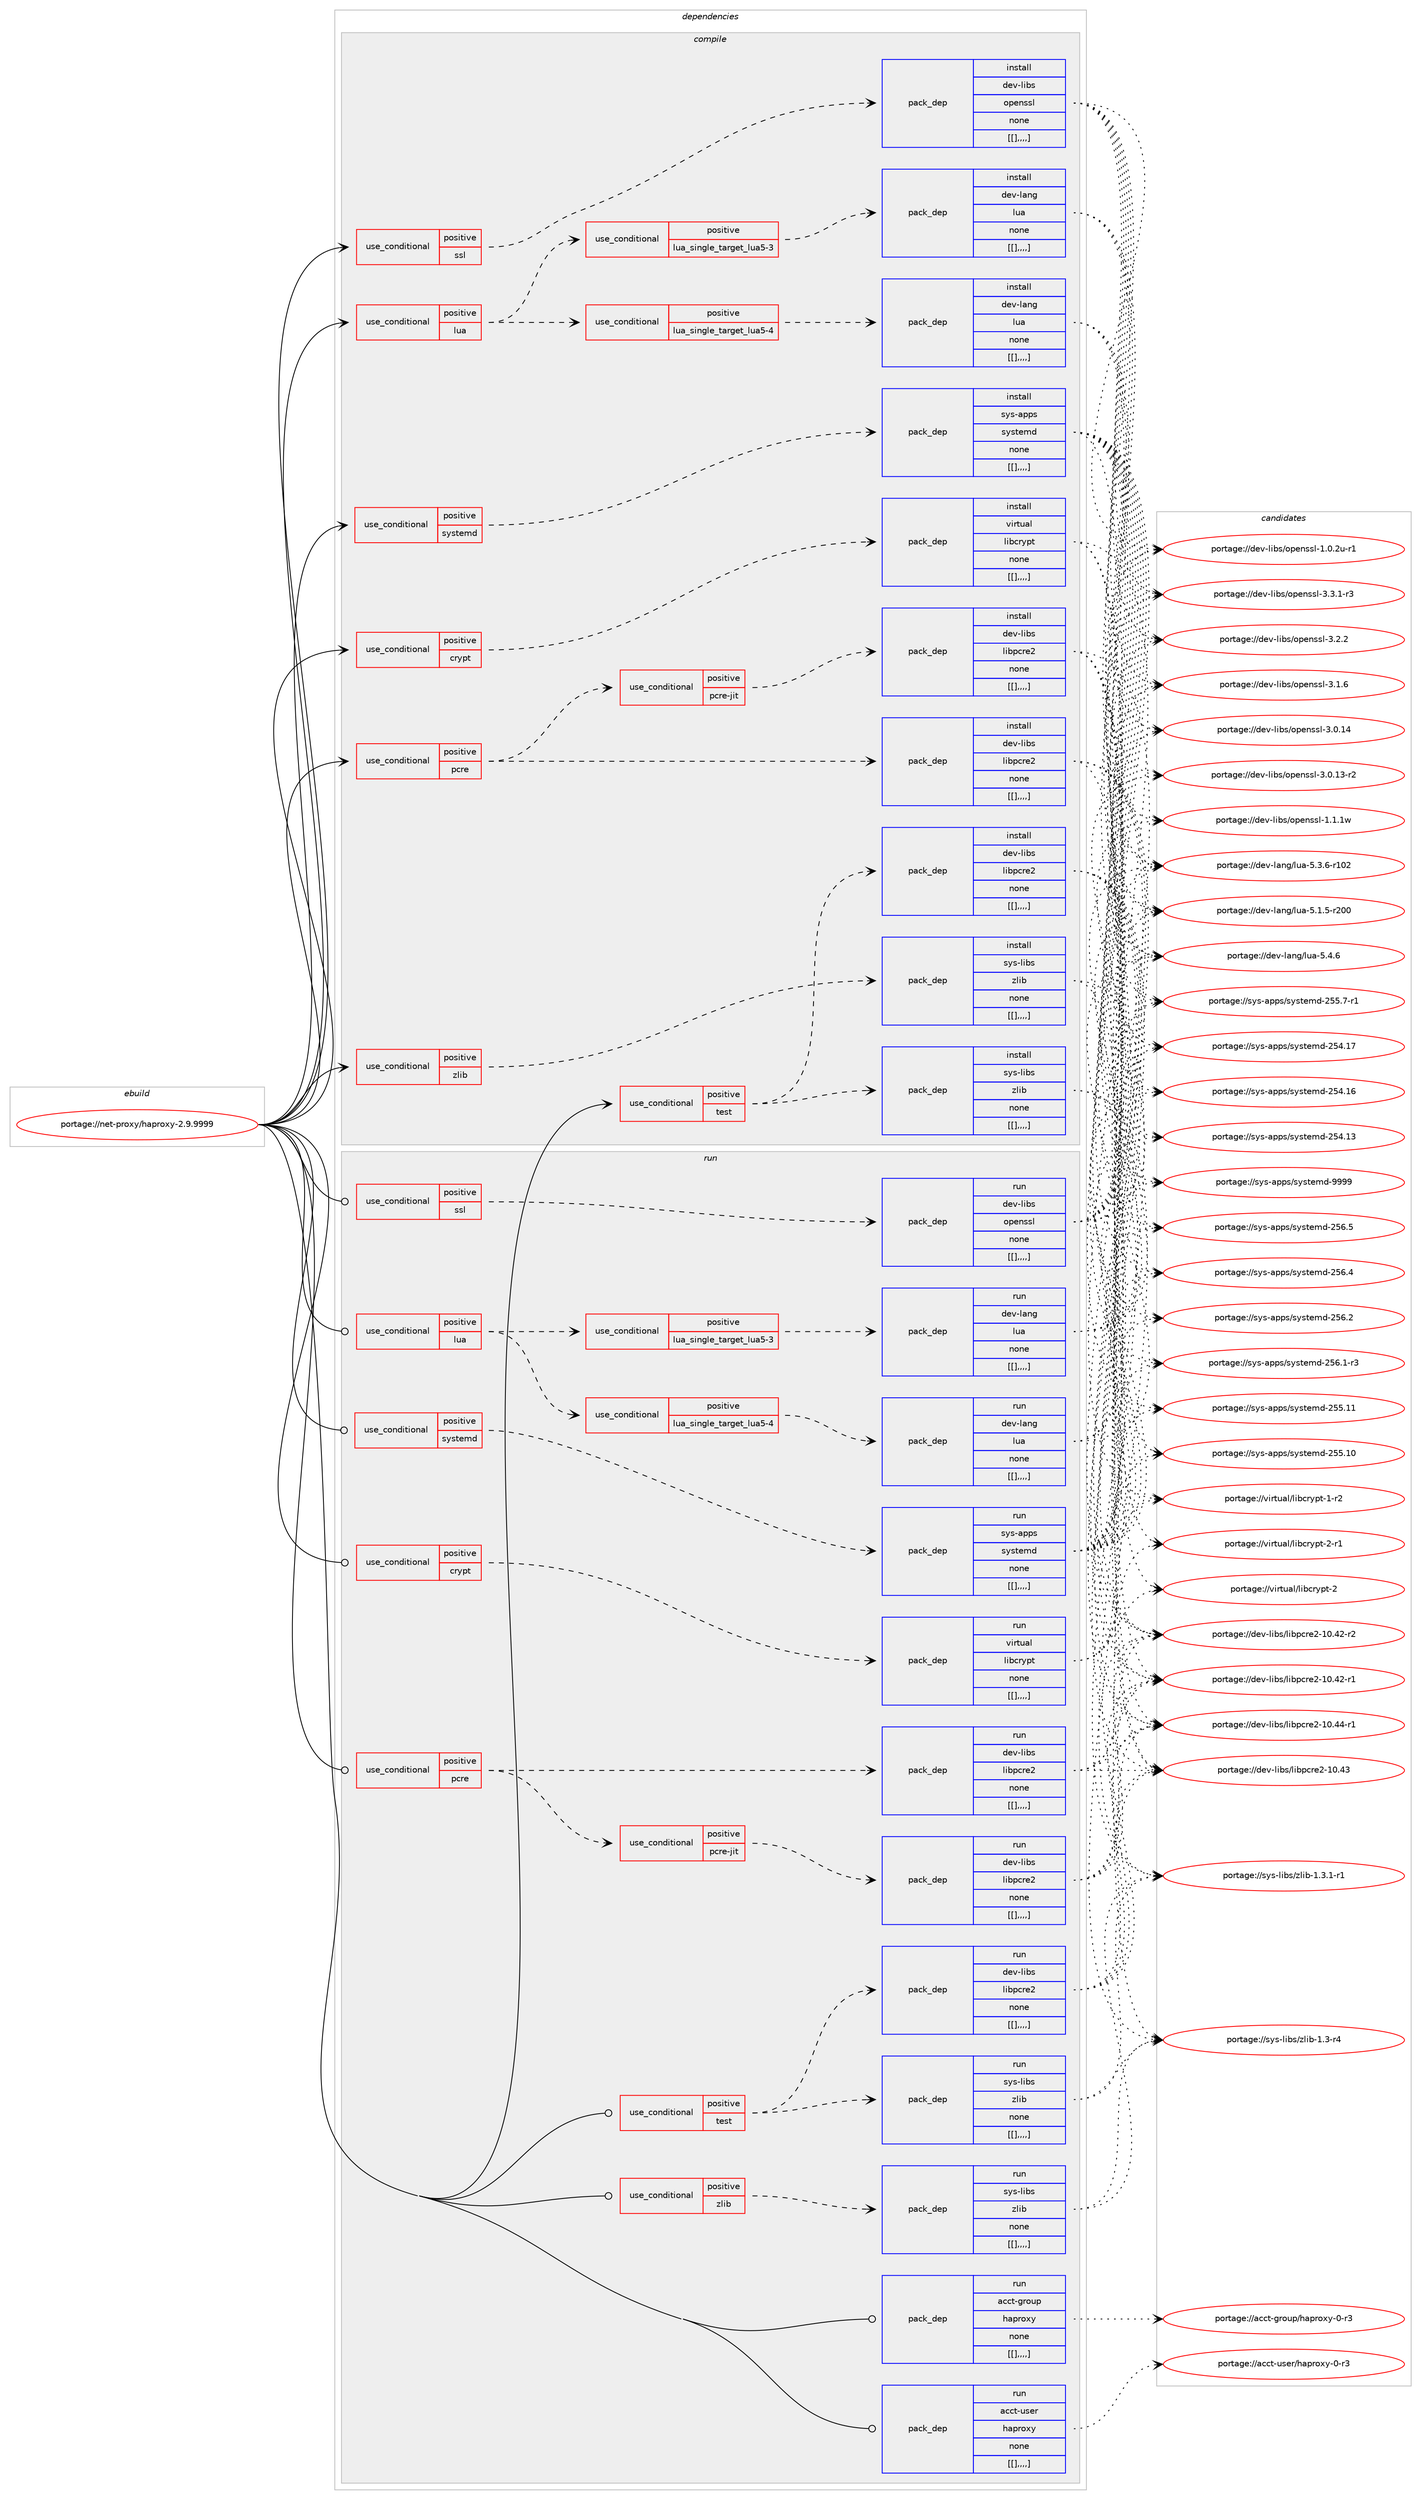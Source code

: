 digraph prolog {

# *************
# Graph options
# *************

newrank=true;
concentrate=true;
compound=true;
graph [rankdir=LR,fontname=Helvetica,fontsize=10,ranksep=1.5];#, ranksep=2.5, nodesep=0.2];
edge  [arrowhead=vee];
node  [fontname=Helvetica,fontsize=10];

# **********
# The ebuild
# **********

subgraph cluster_leftcol {
color=gray;
label=<<i>ebuild</i>>;
id [label="portage://net-proxy/haproxy-2.9.9999", color=red, width=4, href="../net-proxy/haproxy-2.9.9999.svg"];
}

# ****************
# The dependencies
# ****************

subgraph cluster_midcol {
color=gray;
label=<<i>dependencies</i>>;
subgraph cluster_compile {
fillcolor="#eeeeee";
style=filled;
label=<<i>compile</i>>;
subgraph cond105227 {
dependency400203 [label=<<TABLE BORDER="0" CELLBORDER="1" CELLSPACING="0" CELLPADDING="4"><TR><TD ROWSPAN="3" CELLPADDING="10">use_conditional</TD></TR><TR><TD>positive</TD></TR><TR><TD>crypt</TD></TR></TABLE>>, shape=none, color=red];
subgraph pack292053 {
dependency400204 [label=<<TABLE BORDER="0" CELLBORDER="1" CELLSPACING="0" CELLPADDING="4" WIDTH="220"><TR><TD ROWSPAN="6" CELLPADDING="30">pack_dep</TD></TR><TR><TD WIDTH="110">install</TD></TR><TR><TD>virtual</TD></TR><TR><TD>libcrypt</TD></TR><TR><TD>none</TD></TR><TR><TD>[[],,,,]</TD></TR></TABLE>>, shape=none, color=blue];
}
dependency400203:e -> dependency400204:w [weight=20,style="dashed",arrowhead="vee"];
}
id:e -> dependency400203:w [weight=20,style="solid",arrowhead="vee"];
subgraph cond105228 {
dependency400205 [label=<<TABLE BORDER="0" CELLBORDER="1" CELLSPACING="0" CELLPADDING="4"><TR><TD ROWSPAN="3" CELLPADDING="10">use_conditional</TD></TR><TR><TD>positive</TD></TR><TR><TD>lua</TD></TR></TABLE>>, shape=none, color=red];
subgraph cond105229 {
dependency400206 [label=<<TABLE BORDER="0" CELLBORDER="1" CELLSPACING="0" CELLPADDING="4"><TR><TD ROWSPAN="3" CELLPADDING="10">use_conditional</TD></TR><TR><TD>positive</TD></TR><TR><TD>lua_single_target_lua5-3</TD></TR></TABLE>>, shape=none, color=red];
subgraph pack292054 {
dependency400207 [label=<<TABLE BORDER="0" CELLBORDER="1" CELLSPACING="0" CELLPADDING="4" WIDTH="220"><TR><TD ROWSPAN="6" CELLPADDING="30">pack_dep</TD></TR><TR><TD WIDTH="110">install</TD></TR><TR><TD>dev-lang</TD></TR><TR><TD>lua</TD></TR><TR><TD>none</TD></TR><TR><TD>[[],,,,]</TD></TR></TABLE>>, shape=none, color=blue];
}
dependency400206:e -> dependency400207:w [weight=20,style="dashed",arrowhead="vee"];
}
dependency400205:e -> dependency400206:w [weight=20,style="dashed",arrowhead="vee"];
subgraph cond105230 {
dependency400208 [label=<<TABLE BORDER="0" CELLBORDER="1" CELLSPACING="0" CELLPADDING="4"><TR><TD ROWSPAN="3" CELLPADDING="10">use_conditional</TD></TR><TR><TD>positive</TD></TR><TR><TD>lua_single_target_lua5-4</TD></TR></TABLE>>, shape=none, color=red];
subgraph pack292055 {
dependency400209 [label=<<TABLE BORDER="0" CELLBORDER="1" CELLSPACING="0" CELLPADDING="4" WIDTH="220"><TR><TD ROWSPAN="6" CELLPADDING="30">pack_dep</TD></TR><TR><TD WIDTH="110">install</TD></TR><TR><TD>dev-lang</TD></TR><TR><TD>lua</TD></TR><TR><TD>none</TD></TR><TR><TD>[[],,,,]</TD></TR></TABLE>>, shape=none, color=blue];
}
dependency400208:e -> dependency400209:w [weight=20,style="dashed",arrowhead="vee"];
}
dependency400205:e -> dependency400208:w [weight=20,style="dashed",arrowhead="vee"];
}
id:e -> dependency400205:w [weight=20,style="solid",arrowhead="vee"];
subgraph cond105231 {
dependency400210 [label=<<TABLE BORDER="0" CELLBORDER="1" CELLSPACING="0" CELLPADDING="4"><TR><TD ROWSPAN="3" CELLPADDING="10">use_conditional</TD></TR><TR><TD>positive</TD></TR><TR><TD>pcre</TD></TR></TABLE>>, shape=none, color=red];
subgraph pack292056 {
dependency400211 [label=<<TABLE BORDER="0" CELLBORDER="1" CELLSPACING="0" CELLPADDING="4" WIDTH="220"><TR><TD ROWSPAN="6" CELLPADDING="30">pack_dep</TD></TR><TR><TD WIDTH="110">install</TD></TR><TR><TD>dev-libs</TD></TR><TR><TD>libpcre2</TD></TR><TR><TD>none</TD></TR><TR><TD>[[],,,,]</TD></TR></TABLE>>, shape=none, color=blue];
}
dependency400210:e -> dependency400211:w [weight=20,style="dashed",arrowhead="vee"];
subgraph cond105232 {
dependency400212 [label=<<TABLE BORDER="0" CELLBORDER="1" CELLSPACING="0" CELLPADDING="4"><TR><TD ROWSPAN="3" CELLPADDING="10">use_conditional</TD></TR><TR><TD>positive</TD></TR><TR><TD>pcre-jit</TD></TR></TABLE>>, shape=none, color=red];
subgraph pack292057 {
dependency400213 [label=<<TABLE BORDER="0" CELLBORDER="1" CELLSPACING="0" CELLPADDING="4" WIDTH="220"><TR><TD ROWSPAN="6" CELLPADDING="30">pack_dep</TD></TR><TR><TD WIDTH="110">install</TD></TR><TR><TD>dev-libs</TD></TR><TR><TD>libpcre2</TD></TR><TR><TD>none</TD></TR><TR><TD>[[],,,,]</TD></TR></TABLE>>, shape=none, color=blue];
}
dependency400212:e -> dependency400213:w [weight=20,style="dashed",arrowhead="vee"];
}
dependency400210:e -> dependency400212:w [weight=20,style="dashed",arrowhead="vee"];
}
id:e -> dependency400210:w [weight=20,style="solid",arrowhead="vee"];
subgraph cond105233 {
dependency400214 [label=<<TABLE BORDER="0" CELLBORDER="1" CELLSPACING="0" CELLPADDING="4"><TR><TD ROWSPAN="3" CELLPADDING="10">use_conditional</TD></TR><TR><TD>positive</TD></TR><TR><TD>ssl</TD></TR></TABLE>>, shape=none, color=red];
subgraph pack292058 {
dependency400215 [label=<<TABLE BORDER="0" CELLBORDER="1" CELLSPACING="0" CELLPADDING="4" WIDTH="220"><TR><TD ROWSPAN="6" CELLPADDING="30">pack_dep</TD></TR><TR><TD WIDTH="110">install</TD></TR><TR><TD>dev-libs</TD></TR><TR><TD>openssl</TD></TR><TR><TD>none</TD></TR><TR><TD>[[],,,,]</TD></TR></TABLE>>, shape=none, color=blue];
}
dependency400214:e -> dependency400215:w [weight=20,style="dashed",arrowhead="vee"];
}
id:e -> dependency400214:w [weight=20,style="solid",arrowhead="vee"];
subgraph cond105234 {
dependency400216 [label=<<TABLE BORDER="0" CELLBORDER="1" CELLSPACING="0" CELLPADDING="4"><TR><TD ROWSPAN="3" CELLPADDING="10">use_conditional</TD></TR><TR><TD>positive</TD></TR><TR><TD>systemd</TD></TR></TABLE>>, shape=none, color=red];
subgraph pack292059 {
dependency400217 [label=<<TABLE BORDER="0" CELLBORDER="1" CELLSPACING="0" CELLPADDING="4" WIDTH="220"><TR><TD ROWSPAN="6" CELLPADDING="30">pack_dep</TD></TR><TR><TD WIDTH="110">install</TD></TR><TR><TD>sys-apps</TD></TR><TR><TD>systemd</TD></TR><TR><TD>none</TD></TR><TR><TD>[[],,,,]</TD></TR></TABLE>>, shape=none, color=blue];
}
dependency400216:e -> dependency400217:w [weight=20,style="dashed",arrowhead="vee"];
}
id:e -> dependency400216:w [weight=20,style="solid",arrowhead="vee"];
subgraph cond105235 {
dependency400218 [label=<<TABLE BORDER="0" CELLBORDER="1" CELLSPACING="0" CELLPADDING="4"><TR><TD ROWSPAN="3" CELLPADDING="10">use_conditional</TD></TR><TR><TD>positive</TD></TR><TR><TD>test</TD></TR></TABLE>>, shape=none, color=red];
subgraph pack292060 {
dependency400219 [label=<<TABLE BORDER="0" CELLBORDER="1" CELLSPACING="0" CELLPADDING="4" WIDTH="220"><TR><TD ROWSPAN="6" CELLPADDING="30">pack_dep</TD></TR><TR><TD WIDTH="110">install</TD></TR><TR><TD>dev-libs</TD></TR><TR><TD>libpcre2</TD></TR><TR><TD>none</TD></TR><TR><TD>[[],,,,]</TD></TR></TABLE>>, shape=none, color=blue];
}
dependency400218:e -> dependency400219:w [weight=20,style="dashed",arrowhead="vee"];
subgraph pack292061 {
dependency400220 [label=<<TABLE BORDER="0" CELLBORDER="1" CELLSPACING="0" CELLPADDING="4" WIDTH="220"><TR><TD ROWSPAN="6" CELLPADDING="30">pack_dep</TD></TR><TR><TD WIDTH="110">install</TD></TR><TR><TD>sys-libs</TD></TR><TR><TD>zlib</TD></TR><TR><TD>none</TD></TR><TR><TD>[[],,,,]</TD></TR></TABLE>>, shape=none, color=blue];
}
dependency400218:e -> dependency400220:w [weight=20,style="dashed",arrowhead="vee"];
}
id:e -> dependency400218:w [weight=20,style="solid",arrowhead="vee"];
subgraph cond105236 {
dependency400221 [label=<<TABLE BORDER="0" CELLBORDER="1" CELLSPACING="0" CELLPADDING="4"><TR><TD ROWSPAN="3" CELLPADDING="10">use_conditional</TD></TR><TR><TD>positive</TD></TR><TR><TD>zlib</TD></TR></TABLE>>, shape=none, color=red];
subgraph pack292062 {
dependency400222 [label=<<TABLE BORDER="0" CELLBORDER="1" CELLSPACING="0" CELLPADDING="4" WIDTH="220"><TR><TD ROWSPAN="6" CELLPADDING="30">pack_dep</TD></TR><TR><TD WIDTH="110">install</TD></TR><TR><TD>sys-libs</TD></TR><TR><TD>zlib</TD></TR><TR><TD>none</TD></TR><TR><TD>[[],,,,]</TD></TR></TABLE>>, shape=none, color=blue];
}
dependency400221:e -> dependency400222:w [weight=20,style="dashed",arrowhead="vee"];
}
id:e -> dependency400221:w [weight=20,style="solid",arrowhead="vee"];
}
subgraph cluster_compileandrun {
fillcolor="#eeeeee";
style=filled;
label=<<i>compile and run</i>>;
}
subgraph cluster_run {
fillcolor="#eeeeee";
style=filled;
label=<<i>run</i>>;
subgraph cond105237 {
dependency400223 [label=<<TABLE BORDER="0" CELLBORDER="1" CELLSPACING="0" CELLPADDING="4"><TR><TD ROWSPAN="3" CELLPADDING="10">use_conditional</TD></TR><TR><TD>positive</TD></TR><TR><TD>crypt</TD></TR></TABLE>>, shape=none, color=red];
subgraph pack292063 {
dependency400224 [label=<<TABLE BORDER="0" CELLBORDER="1" CELLSPACING="0" CELLPADDING="4" WIDTH="220"><TR><TD ROWSPAN="6" CELLPADDING="30">pack_dep</TD></TR><TR><TD WIDTH="110">run</TD></TR><TR><TD>virtual</TD></TR><TR><TD>libcrypt</TD></TR><TR><TD>none</TD></TR><TR><TD>[[],,,,]</TD></TR></TABLE>>, shape=none, color=blue];
}
dependency400223:e -> dependency400224:w [weight=20,style="dashed",arrowhead="vee"];
}
id:e -> dependency400223:w [weight=20,style="solid",arrowhead="odot"];
subgraph cond105238 {
dependency400225 [label=<<TABLE BORDER="0" CELLBORDER="1" CELLSPACING="0" CELLPADDING="4"><TR><TD ROWSPAN="3" CELLPADDING="10">use_conditional</TD></TR><TR><TD>positive</TD></TR><TR><TD>lua</TD></TR></TABLE>>, shape=none, color=red];
subgraph cond105239 {
dependency400226 [label=<<TABLE BORDER="0" CELLBORDER="1" CELLSPACING="0" CELLPADDING="4"><TR><TD ROWSPAN="3" CELLPADDING="10">use_conditional</TD></TR><TR><TD>positive</TD></TR><TR><TD>lua_single_target_lua5-3</TD></TR></TABLE>>, shape=none, color=red];
subgraph pack292064 {
dependency400227 [label=<<TABLE BORDER="0" CELLBORDER="1" CELLSPACING="0" CELLPADDING="4" WIDTH="220"><TR><TD ROWSPAN="6" CELLPADDING="30">pack_dep</TD></TR><TR><TD WIDTH="110">run</TD></TR><TR><TD>dev-lang</TD></TR><TR><TD>lua</TD></TR><TR><TD>none</TD></TR><TR><TD>[[],,,,]</TD></TR></TABLE>>, shape=none, color=blue];
}
dependency400226:e -> dependency400227:w [weight=20,style="dashed",arrowhead="vee"];
}
dependency400225:e -> dependency400226:w [weight=20,style="dashed",arrowhead="vee"];
subgraph cond105240 {
dependency400228 [label=<<TABLE BORDER="0" CELLBORDER="1" CELLSPACING="0" CELLPADDING="4"><TR><TD ROWSPAN="3" CELLPADDING="10">use_conditional</TD></TR><TR><TD>positive</TD></TR><TR><TD>lua_single_target_lua5-4</TD></TR></TABLE>>, shape=none, color=red];
subgraph pack292065 {
dependency400229 [label=<<TABLE BORDER="0" CELLBORDER="1" CELLSPACING="0" CELLPADDING="4" WIDTH="220"><TR><TD ROWSPAN="6" CELLPADDING="30">pack_dep</TD></TR><TR><TD WIDTH="110">run</TD></TR><TR><TD>dev-lang</TD></TR><TR><TD>lua</TD></TR><TR><TD>none</TD></TR><TR><TD>[[],,,,]</TD></TR></TABLE>>, shape=none, color=blue];
}
dependency400228:e -> dependency400229:w [weight=20,style="dashed",arrowhead="vee"];
}
dependency400225:e -> dependency400228:w [weight=20,style="dashed",arrowhead="vee"];
}
id:e -> dependency400225:w [weight=20,style="solid",arrowhead="odot"];
subgraph cond105241 {
dependency400230 [label=<<TABLE BORDER="0" CELLBORDER="1" CELLSPACING="0" CELLPADDING="4"><TR><TD ROWSPAN="3" CELLPADDING="10">use_conditional</TD></TR><TR><TD>positive</TD></TR><TR><TD>pcre</TD></TR></TABLE>>, shape=none, color=red];
subgraph pack292066 {
dependency400231 [label=<<TABLE BORDER="0" CELLBORDER="1" CELLSPACING="0" CELLPADDING="4" WIDTH="220"><TR><TD ROWSPAN="6" CELLPADDING="30">pack_dep</TD></TR><TR><TD WIDTH="110">run</TD></TR><TR><TD>dev-libs</TD></TR><TR><TD>libpcre2</TD></TR><TR><TD>none</TD></TR><TR><TD>[[],,,,]</TD></TR></TABLE>>, shape=none, color=blue];
}
dependency400230:e -> dependency400231:w [weight=20,style="dashed",arrowhead="vee"];
subgraph cond105242 {
dependency400232 [label=<<TABLE BORDER="0" CELLBORDER="1" CELLSPACING="0" CELLPADDING="4"><TR><TD ROWSPAN="3" CELLPADDING="10">use_conditional</TD></TR><TR><TD>positive</TD></TR><TR><TD>pcre-jit</TD></TR></TABLE>>, shape=none, color=red];
subgraph pack292067 {
dependency400233 [label=<<TABLE BORDER="0" CELLBORDER="1" CELLSPACING="0" CELLPADDING="4" WIDTH="220"><TR><TD ROWSPAN="6" CELLPADDING="30">pack_dep</TD></TR><TR><TD WIDTH="110">run</TD></TR><TR><TD>dev-libs</TD></TR><TR><TD>libpcre2</TD></TR><TR><TD>none</TD></TR><TR><TD>[[],,,,]</TD></TR></TABLE>>, shape=none, color=blue];
}
dependency400232:e -> dependency400233:w [weight=20,style="dashed",arrowhead="vee"];
}
dependency400230:e -> dependency400232:w [weight=20,style="dashed",arrowhead="vee"];
}
id:e -> dependency400230:w [weight=20,style="solid",arrowhead="odot"];
subgraph cond105243 {
dependency400234 [label=<<TABLE BORDER="0" CELLBORDER="1" CELLSPACING="0" CELLPADDING="4"><TR><TD ROWSPAN="3" CELLPADDING="10">use_conditional</TD></TR><TR><TD>positive</TD></TR><TR><TD>ssl</TD></TR></TABLE>>, shape=none, color=red];
subgraph pack292068 {
dependency400235 [label=<<TABLE BORDER="0" CELLBORDER="1" CELLSPACING="0" CELLPADDING="4" WIDTH="220"><TR><TD ROWSPAN="6" CELLPADDING="30">pack_dep</TD></TR><TR><TD WIDTH="110">run</TD></TR><TR><TD>dev-libs</TD></TR><TR><TD>openssl</TD></TR><TR><TD>none</TD></TR><TR><TD>[[],,,,]</TD></TR></TABLE>>, shape=none, color=blue];
}
dependency400234:e -> dependency400235:w [weight=20,style="dashed",arrowhead="vee"];
}
id:e -> dependency400234:w [weight=20,style="solid",arrowhead="odot"];
subgraph cond105244 {
dependency400236 [label=<<TABLE BORDER="0" CELLBORDER="1" CELLSPACING="0" CELLPADDING="4"><TR><TD ROWSPAN="3" CELLPADDING="10">use_conditional</TD></TR><TR><TD>positive</TD></TR><TR><TD>systemd</TD></TR></TABLE>>, shape=none, color=red];
subgraph pack292069 {
dependency400237 [label=<<TABLE BORDER="0" CELLBORDER="1" CELLSPACING="0" CELLPADDING="4" WIDTH="220"><TR><TD ROWSPAN="6" CELLPADDING="30">pack_dep</TD></TR><TR><TD WIDTH="110">run</TD></TR><TR><TD>sys-apps</TD></TR><TR><TD>systemd</TD></TR><TR><TD>none</TD></TR><TR><TD>[[],,,,]</TD></TR></TABLE>>, shape=none, color=blue];
}
dependency400236:e -> dependency400237:w [weight=20,style="dashed",arrowhead="vee"];
}
id:e -> dependency400236:w [weight=20,style="solid",arrowhead="odot"];
subgraph cond105245 {
dependency400238 [label=<<TABLE BORDER="0" CELLBORDER="1" CELLSPACING="0" CELLPADDING="4"><TR><TD ROWSPAN="3" CELLPADDING="10">use_conditional</TD></TR><TR><TD>positive</TD></TR><TR><TD>test</TD></TR></TABLE>>, shape=none, color=red];
subgraph pack292070 {
dependency400239 [label=<<TABLE BORDER="0" CELLBORDER="1" CELLSPACING="0" CELLPADDING="4" WIDTH="220"><TR><TD ROWSPAN="6" CELLPADDING="30">pack_dep</TD></TR><TR><TD WIDTH="110">run</TD></TR><TR><TD>dev-libs</TD></TR><TR><TD>libpcre2</TD></TR><TR><TD>none</TD></TR><TR><TD>[[],,,,]</TD></TR></TABLE>>, shape=none, color=blue];
}
dependency400238:e -> dependency400239:w [weight=20,style="dashed",arrowhead="vee"];
subgraph pack292071 {
dependency400240 [label=<<TABLE BORDER="0" CELLBORDER="1" CELLSPACING="0" CELLPADDING="4" WIDTH="220"><TR><TD ROWSPAN="6" CELLPADDING="30">pack_dep</TD></TR><TR><TD WIDTH="110">run</TD></TR><TR><TD>sys-libs</TD></TR><TR><TD>zlib</TD></TR><TR><TD>none</TD></TR><TR><TD>[[],,,,]</TD></TR></TABLE>>, shape=none, color=blue];
}
dependency400238:e -> dependency400240:w [weight=20,style="dashed",arrowhead="vee"];
}
id:e -> dependency400238:w [weight=20,style="solid",arrowhead="odot"];
subgraph cond105246 {
dependency400241 [label=<<TABLE BORDER="0" CELLBORDER="1" CELLSPACING="0" CELLPADDING="4"><TR><TD ROWSPAN="3" CELLPADDING="10">use_conditional</TD></TR><TR><TD>positive</TD></TR><TR><TD>zlib</TD></TR></TABLE>>, shape=none, color=red];
subgraph pack292072 {
dependency400242 [label=<<TABLE BORDER="0" CELLBORDER="1" CELLSPACING="0" CELLPADDING="4" WIDTH="220"><TR><TD ROWSPAN="6" CELLPADDING="30">pack_dep</TD></TR><TR><TD WIDTH="110">run</TD></TR><TR><TD>sys-libs</TD></TR><TR><TD>zlib</TD></TR><TR><TD>none</TD></TR><TR><TD>[[],,,,]</TD></TR></TABLE>>, shape=none, color=blue];
}
dependency400241:e -> dependency400242:w [weight=20,style="dashed",arrowhead="vee"];
}
id:e -> dependency400241:w [weight=20,style="solid",arrowhead="odot"];
subgraph pack292073 {
dependency400243 [label=<<TABLE BORDER="0" CELLBORDER="1" CELLSPACING="0" CELLPADDING="4" WIDTH="220"><TR><TD ROWSPAN="6" CELLPADDING="30">pack_dep</TD></TR><TR><TD WIDTH="110">run</TD></TR><TR><TD>acct-group</TD></TR><TR><TD>haproxy</TD></TR><TR><TD>none</TD></TR><TR><TD>[[],,,,]</TD></TR></TABLE>>, shape=none, color=blue];
}
id:e -> dependency400243:w [weight=20,style="solid",arrowhead="odot"];
subgraph pack292074 {
dependency400244 [label=<<TABLE BORDER="0" CELLBORDER="1" CELLSPACING="0" CELLPADDING="4" WIDTH="220"><TR><TD ROWSPAN="6" CELLPADDING="30">pack_dep</TD></TR><TR><TD WIDTH="110">run</TD></TR><TR><TD>acct-user</TD></TR><TR><TD>haproxy</TD></TR><TR><TD>none</TD></TR><TR><TD>[[],,,,]</TD></TR></TABLE>>, shape=none, color=blue];
}
id:e -> dependency400244:w [weight=20,style="solid",arrowhead="odot"];
}
}

# **************
# The candidates
# **************

subgraph cluster_choices {
rank=same;
color=gray;
label=<<i>candidates</i>>;

subgraph choice292053 {
color=black;
nodesep=1;
choice1181051141161179710847108105989911412111211645504511449 [label="portage://virtual/libcrypt-2-r1", color=red, width=4,href="../virtual/libcrypt-2-r1.svg"];
choice118105114116117971084710810598991141211121164550 [label="portage://virtual/libcrypt-2", color=red, width=4,href="../virtual/libcrypt-2.svg"];
choice1181051141161179710847108105989911412111211645494511450 [label="portage://virtual/libcrypt-1-r2", color=red, width=4,href="../virtual/libcrypt-1-r2.svg"];
dependency400204:e -> choice1181051141161179710847108105989911412111211645504511449:w [style=dotted,weight="100"];
dependency400204:e -> choice118105114116117971084710810598991141211121164550:w [style=dotted,weight="100"];
dependency400204:e -> choice1181051141161179710847108105989911412111211645494511450:w [style=dotted,weight="100"];
}
subgraph choice292054 {
color=black;
nodesep=1;
choice10010111845108971101034710811797455346524654 [label="portage://dev-lang/lua-5.4.6", color=red, width=4,href="../dev-lang/lua-5.4.6.svg"];
choice1001011184510897110103471081179745534651465445114494850 [label="portage://dev-lang/lua-5.3.6-r102", color=red, width=4,href="../dev-lang/lua-5.3.6-r102.svg"];
choice1001011184510897110103471081179745534649465345114504848 [label="portage://dev-lang/lua-5.1.5-r200", color=red, width=4,href="../dev-lang/lua-5.1.5-r200.svg"];
dependency400207:e -> choice10010111845108971101034710811797455346524654:w [style=dotted,weight="100"];
dependency400207:e -> choice1001011184510897110103471081179745534651465445114494850:w [style=dotted,weight="100"];
dependency400207:e -> choice1001011184510897110103471081179745534649465345114504848:w [style=dotted,weight="100"];
}
subgraph choice292055 {
color=black;
nodesep=1;
choice10010111845108971101034710811797455346524654 [label="portage://dev-lang/lua-5.4.6", color=red, width=4,href="../dev-lang/lua-5.4.6.svg"];
choice1001011184510897110103471081179745534651465445114494850 [label="portage://dev-lang/lua-5.3.6-r102", color=red, width=4,href="../dev-lang/lua-5.3.6-r102.svg"];
choice1001011184510897110103471081179745534649465345114504848 [label="portage://dev-lang/lua-5.1.5-r200", color=red, width=4,href="../dev-lang/lua-5.1.5-r200.svg"];
dependency400209:e -> choice10010111845108971101034710811797455346524654:w [style=dotted,weight="100"];
dependency400209:e -> choice1001011184510897110103471081179745534651465445114494850:w [style=dotted,weight="100"];
dependency400209:e -> choice1001011184510897110103471081179745534649465345114504848:w [style=dotted,weight="100"];
}
subgraph choice292056 {
color=black;
nodesep=1;
choice1001011184510810598115471081059811299114101504549484652524511449 [label="portage://dev-libs/libpcre2-10.44-r1", color=red, width=4,href="../dev-libs/libpcre2-10.44-r1.svg"];
choice100101118451081059811547108105981129911410150454948465251 [label="portage://dev-libs/libpcre2-10.43", color=red, width=4,href="../dev-libs/libpcre2-10.43.svg"];
choice1001011184510810598115471081059811299114101504549484652504511450 [label="portage://dev-libs/libpcre2-10.42-r2", color=red, width=4,href="../dev-libs/libpcre2-10.42-r2.svg"];
choice1001011184510810598115471081059811299114101504549484652504511449 [label="portage://dev-libs/libpcre2-10.42-r1", color=red, width=4,href="../dev-libs/libpcre2-10.42-r1.svg"];
dependency400211:e -> choice1001011184510810598115471081059811299114101504549484652524511449:w [style=dotted,weight="100"];
dependency400211:e -> choice100101118451081059811547108105981129911410150454948465251:w [style=dotted,weight="100"];
dependency400211:e -> choice1001011184510810598115471081059811299114101504549484652504511450:w [style=dotted,weight="100"];
dependency400211:e -> choice1001011184510810598115471081059811299114101504549484652504511449:w [style=dotted,weight="100"];
}
subgraph choice292057 {
color=black;
nodesep=1;
choice1001011184510810598115471081059811299114101504549484652524511449 [label="portage://dev-libs/libpcre2-10.44-r1", color=red, width=4,href="../dev-libs/libpcre2-10.44-r1.svg"];
choice100101118451081059811547108105981129911410150454948465251 [label="portage://dev-libs/libpcre2-10.43", color=red, width=4,href="../dev-libs/libpcre2-10.43.svg"];
choice1001011184510810598115471081059811299114101504549484652504511450 [label="portage://dev-libs/libpcre2-10.42-r2", color=red, width=4,href="../dev-libs/libpcre2-10.42-r2.svg"];
choice1001011184510810598115471081059811299114101504549484652504511449 [label="portage://dev-libs/libpcre2-10.42-r1", color=red, width=4,href="../dev-libs/libpcre2-10.42-r1.svg"];
dependency400213:e -> choice1001011184510810598115471081059811299114101504549484652524511449:w [style=dotted,weight="100"];
dependency400213:e -> choice100101118451081059811547108105981129911410150454948465251:w [style=dotted,weight="100"];
dependency400213:e -> choice1001011184510810598115471081059811299114101504549484652504511450:w [style=dotted,weight="100"];
dependency400213:e -> choice1001011184510810598115471081059811299114101504549484652504511449:w [style=dotted,weight="100"];
}
subgraph choice292058 {
color=black;
nodesep=1;
choice1001011184510810598115471111121011101151151084551465146494511451 [label="portage://dev-libs/openssl-3.3.1-r3", color=red, width=4,href="../dev-libs/openssl-3.3.1-r3.svg"];
choice100101118451081059811547111112101110115115108455146504650 [label="portage://dev-libs/openssl-3.2.2", color=red, width=4,href="../dev-libs/openssl-3.2.2.svg"];
choice100101118451081059811547111112101110115115108455146494654 [label="portage://dev-libs/openssl-3.1.6", color=red, width=4,href="../dev-libs/openssl-3.1.6.svg"];
choice10010111845108105981154711111210111011511510845514648464952 [label="portage://dev-libs/openssl-3.0.14", color=red, width=4,href="../dev-libs/openssl-3.0.14.svg"];
choice100101118451081059811547111112101110115115108455146484649514511450 [label="portage://dev-libs/openssl-3.0.13-r2", color=red, width=4,href="../dev-libs/openssl-3.0.13-r2.svg"];
choice100101118451081059811547111112101110115115108454946494649119 [label="portage://dev-libs/openssl-1.1.1w", color=red, width=4,href="../dev-libs/openssl-1.1.1w.svg"];
choice1001011184510810598115471111121011101151151084549464846501174511449 [label="portage://dev-libs/openssl-1.0.2u-r1", color=red, width=4,href="../dev-libs/openssl-1.0.2u-r1.svg"];
dependency400215:e -> choice1001011184510810598115471111121011101151151084551465146494511451:w [style=dotted,weight="100"];
dependency400215:e -> choice100101118451081059811547111112101110115115108455146504650:w [style=dotted,weight="100"];
dependency400215:e -> choice100101118451081059811547111112101110115115108455146494654:w [style=dotted,weight="100"];
dependency400215:e -> choice10010111845108105981154711111210111011511510845514648464952:w [style=dotted,weight="100"];
dependency400215:e -> choice100101118451081059811547111112101110115115108455146484649514511450:w [style=dotted,weight="100"];
dependency400215:e -> choice100101118451081059811547111112101110115115108454946494649119:w [style=dotted,weight="100"];
dependency400215:e -> choice1001011184510810598115471111121011101151151084549464846501174511449:w [style=dotted,weight="100"];
}
subgraph choice292059 {
color=black;
nodesep=1;
choice1151211154597112112115471151211151161011091004557575757 [label="portage://sys-apps/systemd-9999", color=red, width=4,href="../sys-apps/systemd-9999.svg"];
choice115121115459711211211547115121115116101109100455053544653 [label="portage://sys-apps/systemd-256.5", color=red, width=4,href="../sys-apps/systemd-256.5.svg"];
choice115121115459711211211547115121115116101109100455053544652 [label="portage://sys-apps/systemd-256.4", color=red, width=4,href="../sys-apps/systemd-256.4.svg"];
choice115121115459711211211547115121115116101109100455053544650 [label="portage://sys-apps/systemd-256.2", color=red, width=4,href="../sys-apps/systemd-256.2.svg"];
choice1151211154597112112115471151211151161011091004550535446494511451 [label="portage://sys-apps/systemd-256.1-r3", color=red, width=4,href="../sys-apps/systemd-256.1-r3.svg"];
choice11512111545971121121154711512111511610110910045505353464949 [label="portage://sys-apps/systemd-255.11", color=red, width=4,href="../sys-apps/systemd-255.11.svg"];
choice11512111545971121121154711512111511610110910045505353464948 [label="portage://sys-apps/systemd-255.10", color=red, width=4,href="../sys-apps/systemd-255.10.svg"];
choice1151211154597112112115471151211151161011091004550535346554511449 [label="portage://sys-apps/systemd-255.7-r1", color=red, width=4,href="../sys-apps/systemd-255.7-r1.svg"];
choice11512111545971121121154711512111511610110910045505352464955 [label="portage://sys-apps/systemd-254.17", color=red, width=4,href="../sys-apps/systemd-254.17.svg"];
choice11512111545971121121154711512111511610110910045505352464954 [label="portage://sys-apps/systemd-254.16", color=red, width=4,href="../sys-apps/systemd-254.16.svg"];
choice11512111545971121121154711512111511610110910045505352464951 [label="portage://sys-apps/systemd-254.13", color=red, width=4,href="../sys-apps/systemd-254.13.svg"];
dependency400217:e -> choice1151211154597112112115471151211151161011091004557575757:w [style=dotted,weight="100"];
dependency400217:e -> choice115121115459711211211547115121115116101109100455053544653:w [style=dotted,weight="100"];
dependency400217:e -> choice115121115459711211211547115121115116101109100455053544652:w [style=dotted,weight="100"];
dependency400217:e -> choice115121115459711211211547115121115116101109100455053544650:w [style=dotted,weight="100"];
dependency400217:e -> choice1151211154597112112115471151211151161011091004550535446494511451:w [style=dotted,weight="100"];
dependency400217:e -> choice11512111545971121121154711512111511610110910045505353464949:w [style=dotted,weight="100"];
dependency400217:e -> choice11512111545971121121154711512111511610110910045505353464948:w [style=dotted,weight="100"];
dependency400217:e -> choice1151211154597112112115471151211151161011091004550535346554511449:w [style=dotted,weight="100"];
dependency400217:e -> choice11512111545971121121154711512111511610110910045505352464955:w [style=dotted,weight="100"];
dependency400217:e -> choice11512111545971121121154711512111511610110910045505352464954:w [style=dotted,weight="100"];
dependency400217:e -> choice11512111545971121121154711512111511610110910045505352464951:w [style=dotted,weight="100"];
}
subgraph choice292060 {
color=black;
nodesep=1;
choice1001011184510810598115471081059811299114101504549484652524511449 [label="portage://dev-libs/libpcre2-10.44-r1", color=red, width=4,href="../dev-libs/libpcre2-10.44-r1.svg"];
choice100101118451081059811547108105981129911410150454948465251 [label="portage://dev-libs/libpcre2-10.43", color=red, width=4,href="../dev-libs/libpcre2-10.43.svg"];
choice1001011184510810598115471081059811299114101504549484652504511450 [label="portage://dev-libs/libpcre2-10.42-r2", color=red, width=4,href="../dev-libs/libpcre2-10.42-r2.svg"];
choice1001011184510810598115471081059811299114101504549484652504511449 [label="portage://dev-libs/libpcre2-10.42-r1", color=red, width=4,href="../dev-libs/libpcre2-10.42-r1.svg"];
dependency400219:e -> choice1001011184510810598115471081059811299114101504549484652524511449:w [style=dotted,weight="100"];
dependency400219:e -> choice100101118451081059811547108105981129911410150454948465251:w [style=dotted,weight="100"];
dependency400219:e -> choice1001011184510810598115471081059811299114101504549484652504511450:w [style=dotted,weight="100"];
dependency400219:e -> choice1001011184510810598115471081059811299114101504549484652504511449:w [style=dotted,weight="100"];
}
subgraph choice292061 {
color=black;
nodesep=1;
choice115121115451081059811547122108105984549465146494511449 [label="portage://sys-libs/zlib-1.3.1-r1", color=red, width=4,href="../sys-libs/zlib-1.3.1-r1.svg"];
choice11512111545108105981154712210810598454946514511452 [label="portage://sys-libs/zlib-1.3-r4", color=red, width=4,href="../sys-libs/zlib-1.3-r4.svg"];
dependency400220:e -> choice115121115451081059811547122108105984549465146494511449:w [style=dotted,weight="100"];
dependency400220:e -> choice11512111545108105981154712210810598454946514511452:w [style=dotted,weight="100"];
}
subgraph choice292062 {
color=black;
nodesep=1;
choice115121115451081059811547122108105984549465146494511449 [label="portage://sys-libs/zlib-1.3.1-r1", color=red, width=4,href="../sys-libs/zlib-1.3.1-r1.svg"];
choice11512111545108105981154712210810598454946514511452 [label="portage://sys-libs/zlib-1.3-r4", color=red, width=4,href="../sys-libs/zlib-1.3-r4.svg"];
dependency400222:e -> choice115121115451081059811547122108105984549465146494511449:w [style=dotted,weight="100"];
dependency400222:e -> choice11512111545108105981154712210810598454946514511452:w [style=dotted,weight="100"];
}
subgraph choice292063 {
color=black;
nodesep=1;
choice1181051141161179710847108105989911412111211645504511449 [label="portage://virtual/libcrypt-2-r1", color=red, width=4,href="../virtual/libcrypt-2-r1.svg"];
choice118105114116117971084710810598991141211121164550 [label="portage://virtual/libcrypt-2", color=red, width=4,href="../virtual/libcrypt-2.svg"];
choice1181051141161179710847108105989911412111211645494511450 [label="portage://virtual/libcrypt-1-r2", color=red, width=4,href="../virtual/libcrypt-1-r2.svg"];
dependency400224:e -> choice1181051141161179710847108105989911412111211645504511449:w [style=dotted,weight="100"];
dependency400224:e -> choice118105114116117971084710810598991141211121164550:w [style=dotted,weight="100"];
dependency400224:e -> choice1181051141161179710847108105989911412111211645494511450:w [style=dotted,weight="100"];
}
subgraph choice292064 {
color=black;
nodesep=1;
choice10010111845108971101034710811797455346524654 [label="portage://dev-lang/lua-5.4.6", color=red, width=4,href="../dev-lang/lua-5.4.6.svg"];
choice1001011184510897110103471081179745534651465445114494850 [label="portage://dev-lang/lua-5.3.6-r102", color=red, width=4,href="../dev-lang/lua-5.3.6-r102.svg"];
choice1001011184510897110103471081179745534649465345114504848 [label="portage://dev-lang/lua-5.1.5-r200", color=red, width=4,href="../dev-lang/lua-5.1.5-r200.svg"];
dependency400227:e -> choice10010111845108971101034710811797455346524654:w [style=dotted,weight="100"];
dependency400227:e -> choice1001011184510897110103471081179745534651465445114494850:w [style=dotted,weight="100"];
dependency400227:e -> choice1001011184510897110103471081179745534649465345114504848:w [style=dotted,weight="100"];
}
subgraph choice292065 {
color=black;
nodesep=1;
choice10010111845108971101034710811797455346524654 [label="portage://dev-lang/lua-5.4.6", color=red, width=4,href="../dev-lang/lua-5.4.6.svg"];
choice1001011184510897110103471081179745534651465445114494850 [label="portage://dev-lang/lua-5.3.6-r102", color=red, width=4,href="../dev-lang/lua-5.3.6-r102.svg"];
choice1001011184510897110103471081179745534649465345114504848 [label="portage://dev-lang/lua-5.1.5-r200", color=red, width=4,href="../dev-lang/lua-5.1.5-r200.svg"];
dependency400229:e -> choice10010111845108971101034710811797455346524654:w [style=dotted,weight="100"];
dependency400229:e -> choice1001011184510897110103471081179745534651465445114494850:w [style=dotted,weight="100"];
dependency400229:e -> choice1001011184510897110103471081179745534649465345114504848:w [style=dotted,weight="100"];
}
subgraph choice292066 {
color=black;
nodesep=1;
choice1001011184510810598115471081059811299114101504549484652524511449 [label="portage://dev-libs/libpcre2-10.44-r1", color=red, width=4,href="../dev-libs/libpcre2-10.44-r1.svg"];
choice100101118451081059811547108105981129911410150454948465251 [label="portage://dev-libs/libpcre2-10.43", color=red, width=4,href="../dev-libs/libpcre2-10.43.svg"];
choice1001011184510810598115471081059811299114101504549484652504511450 [label="portage://dev-libs/libpcre2-10.42-r2", color=red, width=4,href="../dev-libs/libpcre2-10.42-r2.svg"];
choice1001011184510810598115471081059811299114101504549484652504511449 [label="portage://dev-libs/libpcre2-10.42-r1", color=red, width=4,href="../dev-libs/libpcre2-10.42-r1.svg"];
dependency400231:e -> choice1001011184510810598115471081059811299114101504549484652524511449:w [style=dotted,weight="100"];
dependency400231:e -> choice100101118451081059811547108105981129911410150454948465251:w [style=dotted,weight="100"];
dependency400231:e -> choice1001011184510810598115471081059811299114101504549484652504511450:w [style=dotted,weight="100"];
dependency400231:e -> choice1001011184510810598115471081059811299114101504549484652504511449:w [style=dotted,weight="100"];
}
subgraph choice292067 {
color=black;
nodesep=1;
choice1001011184510810598115471081059811299114101504549484652524511449 [label="portage://dev-libs/libpcre2-10.44-r1", color=red, width=4,href="../dev-libs/libpcre2-10.44-r1.svg"];
choice100101118451081059811547108105981129911410150454948465251 [label="portage://dev-libs/libpcre2-10.43", color=red, width=4,href="../dev-libs/libpcre2-10.43.svg"];
choice1001011184510810598115471081059811299114101504549484652504511450 [label="portage://dev-libs/libpcre2-10.42-r2", color=red, width=4,href="../dev-libs/libpcre2-10.42-r2.svg"];
choice1001011184510810598115471081059811299114101504549484652504511449 [label="portage://dev-libs/libpcre2-10.42-r1", color=red, width=4,href="../dev-libs/libpcre2-10.42-r1.svg"];
dependency400233:e -> choice1001011184510810598115471081059811299114101504549484652524511449:w [style=dotted,weight="100"];
dependency400233:e -> choice100101118451081059811547108105981129911410150454948465251:w [style=dotted,weight="100"];
dependency400233:e -> choice1001011184510810598115471081059811299114101504549484652504511450:w [style=dotted,weight="100"];
dependency400233:e -> choice1001011184510810598115471081059811299114101504549484652504511449:w [style=dotted,weight="100"];
}
subgraph choice292068 {
color=black;
nodesep=1;
choice1001011184510810598115471111121011101151151084551465146494511451 [label="portage://dev-libs/openssl-3.3.1-r3", color=red, width=4,href="../dev-libs/openssl-3.3.1-r3.svg"];
choice100101118451081059811547111112101110115115108455146504650 [label="portage://dev-libs/openssl-3.2.2", color=red, width=4,href="../dev-libs/openssl-3.2.2.svg"];
choice100101118451081059811547111112101110115115108455146494654 [label="portage://dev-libs/openssl-3.1.6", color=red, width=4,href="../dev-libs/openssl-3.1.6.svg"];
choice10010111845108105981154711111210111011511510845514648464952 [label="portage://dev-libs/openssl-3.0.14", color=red, width=4,href="../dev-libs/openssl-3.0.14.svg"];
choice100101118451081059811547111112101110115115108455146484649514511450 [label="portage://dev-libs/openssl-3.0.13-r2", color=red, width=4,href="../dev-libs/openssl-3.0.13-r2.svg"];
choice100101118451081059811547111112101110115115108454946494649119 [label="portage://dev-libs/openssl-1.1.1w", color=red, width=4,href="../dev-libs/openssl-1.1.1w.svg"];
choice1001011184510810598115471111121011101151151084549464846501174511449 [label="portage://dev-libs/openssl-1.0.2u-r1", color=red, width=4,href="../dev-libs/openssl-1.0.2u-r1.svg"];
dependency400235:e -> choice1001011184510810598115471111121011101151151084551465146494511451:w [style=dotted,weight="100"];
dependency400235:e -> choice100101118451081059811547111112101110115115108455146504650:w [style=dotted,weight="100"];
dependency400235:e -> choice100101118451081059811547111112101110115115108455146494654:w [style=dotted,weight="100"];
dependency400235:e -> choice10010111845108105981154711111210111011511510845514648464952:w [style=dotted,weight="100"];
dependency400235:e -> choice100101118451081059811547111112101110115115108455146484649514511450:w [style=dotted,weight="100"];
dependency400235:e -> choice100101118451081059811547111112101110115115108454946494649119:w [style=dotted,weight="100"];
dependency400235:e -> choice1001011184510810598115471111121011101151151084549464846501174511449:w [style=dotted,weight="100"];
}
subgraph choice292069 {
color=black;
nodesep=1;
choice1151211154597112112115471151211151161011091004557575757 [label="portage://sys-apps/systemd-9999", color=red, width=4,href="../sys-apps/systemd-9999.svg"];
choice115121115459711211211547115121115116101109100455053544653 [label="portage://sys-apps/systemd-256.5", color=red, width=4,href="../sys-apps/systemd-256.5.svg"];
choice115121115459711211211547115121115116101109100455053544652 [label="portage://sys-apps/systemd-256.4", color=red, width=4,href="../sys-apps/systemd-256.4.svg"];
choice115121115459711211211547115121115116101109100455053544650 [label="portage://sys-apps/systemd-256.2", color=red, width=4,href="../sys-apps/systemd-256.2.svg"];
choice1151211154597112112115471151211151161011091004550535446494511451 [label="portage://sys-apps/systemd-256.1-r3", color=red, width=4,href="../sys-apps/systemd-256.1-r3.svg"];
choice11512111545971121121154711512111511610110910045505353464949 [label="portage://sys-apps/systemd-255.11", color=red, width=4,href="../sys-apps/systemd-255.11.svg"];
choice11512111545971121121154711512111511610110910045505353464948 [label="portage://sys-apps/systemd-255.10", color=red, width=4,href="../sys-apps/systemd-255.10.svg"];
choice1151211154597112112115471151211151161011091004550535346554511449 [label="portage://sys-apps/systemd-255.7-r1", color=red, width=4,href="../sys-apps/systemd-255.7-r1.svg"];
choice11512111545971121121154711512111511610110910045505352464955 [label="portage://sys-apps/systemd-254.17", color=red, width=4,href="../sys-apps/systemd-254.17.svg"];
choice11512111545971121121154711512111511610110910045505352464954 [label="portage://sys-apps/systemd-254.16", color=red, width=4,href="../sys-apps/systemd-254.16.svg"];
choice11512111545971121121154711512111511610110910045505352464951 [label="portage://sys-apps/systemd-254.13", color=red, width=4,href="../sys-apps/systemd-254.13.svg"];
dependency400237:e -> choice1151211154597112112115471151211151161011091004557575757:w [style=dotted,weight="100"];
dependency400237:e -> choice115121115459711211211547115121115116101109100455053544653:w [style=dotted,weight="100"];
dependency400237:e -> choice115121115459711211211547115121115116101109100455053544652:w [style=dotted,weight="100"];
dependency400237:e -> choice115121115459711211211547115121115116101109100455053544650:w [style=dotted,weight="100"];
dependency400237:e -> choice1151211154597112112115471151211151161011091004550535446494511451:w [style=dotted,weight="100"];
dependency400237:e -> choice11512111545971121121154711512111511610110910045505353464949:w [style=dotted,weight="100"];
dependency400237:e -> choice11512111545971121121154711512111511610110910045505353464948:w [style=dotted,weight="100"];
dependency400237:e -> choice1151211154597112112115471151211151161011091004550535346554511449:w [style=dotted,weight="100"];
dependency400237:e -> choice11512111545971121121154711512111511610110910045505352464955:w [style=dotted,weight="100"];
dependency400237:e -> choice11512111545971121121154711512111511610110910045505352464954:w [style=dotted,weight="100"];
dependency400237:e -> choice11512111545971121121154711512111511610110910045505352464951:w [style=dotted,weight="100"];
}
subgraph choice292070 {
color=black;
nodesep=1;
choice1001011184510810598115471081059811299114101504549484652524511449 [label="portage://dev-libs/libpcre2-10.44-r1", color=red, width=4,href="../dev-libs/libpcre2-10.44-r1.svg"];
choice100101118451081059811547108105981129911410150454948465251 [label="portage://dev-libs/libpcre2-10.43", color=red, width=4,href="../dev-libs/libpcre2-10.43.svg"];
choice1001011184510810598115471081059811299114101504549484652504511450 [label="portage://dev-libs/libpcre2-10.42-r2", color=red, width=4,href="../dev-libs/libpcre2-10.42-r2.svg"];
choice1001011184510810598115471081059811299114101504549484652504511449 [label="portage://dev-libs/libpcre2-10.42-r1", color=red, width=4,href="../dev-libs/libpcre2-10.42-r1.svg"];
dependency400239:e -> choice1001011184510810598115471081059811299114101504549484652524511449:w [style=dotted,weight="100"];
dependency400239:e -> choice100101118451081059811547108105981129911410150454948465251:w [style=dotted,weight="100"];
dependency400239:e -> choice1001011184510810598115471081059811299114101504549484652504511450:w [style=dotted,weight="100"];
dependency400239:e -> choice1001011184510810598115471081059811299114101504549484652504511449:w [style=dotted,weight="100"];
}
subgraph choice292071 {
color=black;
nodesep=1;
choice115121115451081059811547122108105984549465146494511449 [label="portage://sys-libs/zlib-1.3.1-r1", color=red, width=4,href="../sys-libs/zlib-1.3.1-r1.svg"];
choice11512111545108105981154712210810598454946514511452 [label="portage://sys-libs/zlib-1.3-r4", color=red, width=4,href="../sys-libs/zlib-1.3-r4.svg"];
dependency400240:e -> choice115121115451081059811547122108105984549465146494511449:w [style=dotted,weight="100"];
dependency400240:e -> choice11512111545108105981154712210810598454946514511452:w [style=dotted,weight="100"];
}
subgraph choice292072 {
color=black;
nodesep=1;
choice115121115451081059811547122108105984549465146494511449 [label="portage://sys-libs/zlib-1.3.1-r1", color=red, width=4,href="../sys-libs/zlib-1.3.1-r1.svg"];
choice11512111545108105981154712210810598454946514511452 [label="portage://sys-libs/zlib-1.3-r4", color=red, width=4,href="../sys-libs/zlib-1.3-r4.svg"];
dependency400242:e -> choice115121115451081059811547122108105984549465146494511449:w [style=dotted,weight="100"];
dependency400242:e -> choice11512111545108105981154712210810598454946514511452:w [style=dotted,weight="100"];
}
subgraph choice292073 {
color=black;
nodesep=1;
choice97999911645103114111117112471049711211411112012145484511451 [label="portage://acct-group/haproxy-0-r3", color=red, width=4,href="../acct-group/haproxy-0-r3.svg"];
dependency400243:e -> choice97999911645103114111117112471049711211411112012145484511451:w [style=dotted,weight="100"];
}
subgraph choice292074 {
color=black;
nodesep=1;
choice97999911645117115101114471049711211411112012145484511451 [label="portage://acct-user/haproxy-0-r3", color=red, width=4,href="../acct-user/haproxy-0-r3.svg"];
dependency400244:e -> choice97999911645117115101114471049711211411112012145484511451:w [style=dotted,weight="100"];
}
}

}
